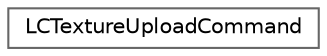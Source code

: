 digraph "类继承关系图"
{
 // LATEX_PDF_SIZE
  bgcolor="transparent";
  edge [fontname=Helvetica,fontsize=10,labelfontname=Helvetica,labelfontsize=10];
  node [fontname=Helvetica,fontsize=10,shape=box,height=0.2,width=0.4];
  rankdir="LR";
  Node0 [id="Node000000",label="LCTextureUploadCommand",height=0.2,width=0.4,color="grey40", fillcolor="white", style="filled",URL="$struct_l_c_texture_upload_command.html",tooltip=" "];
}
